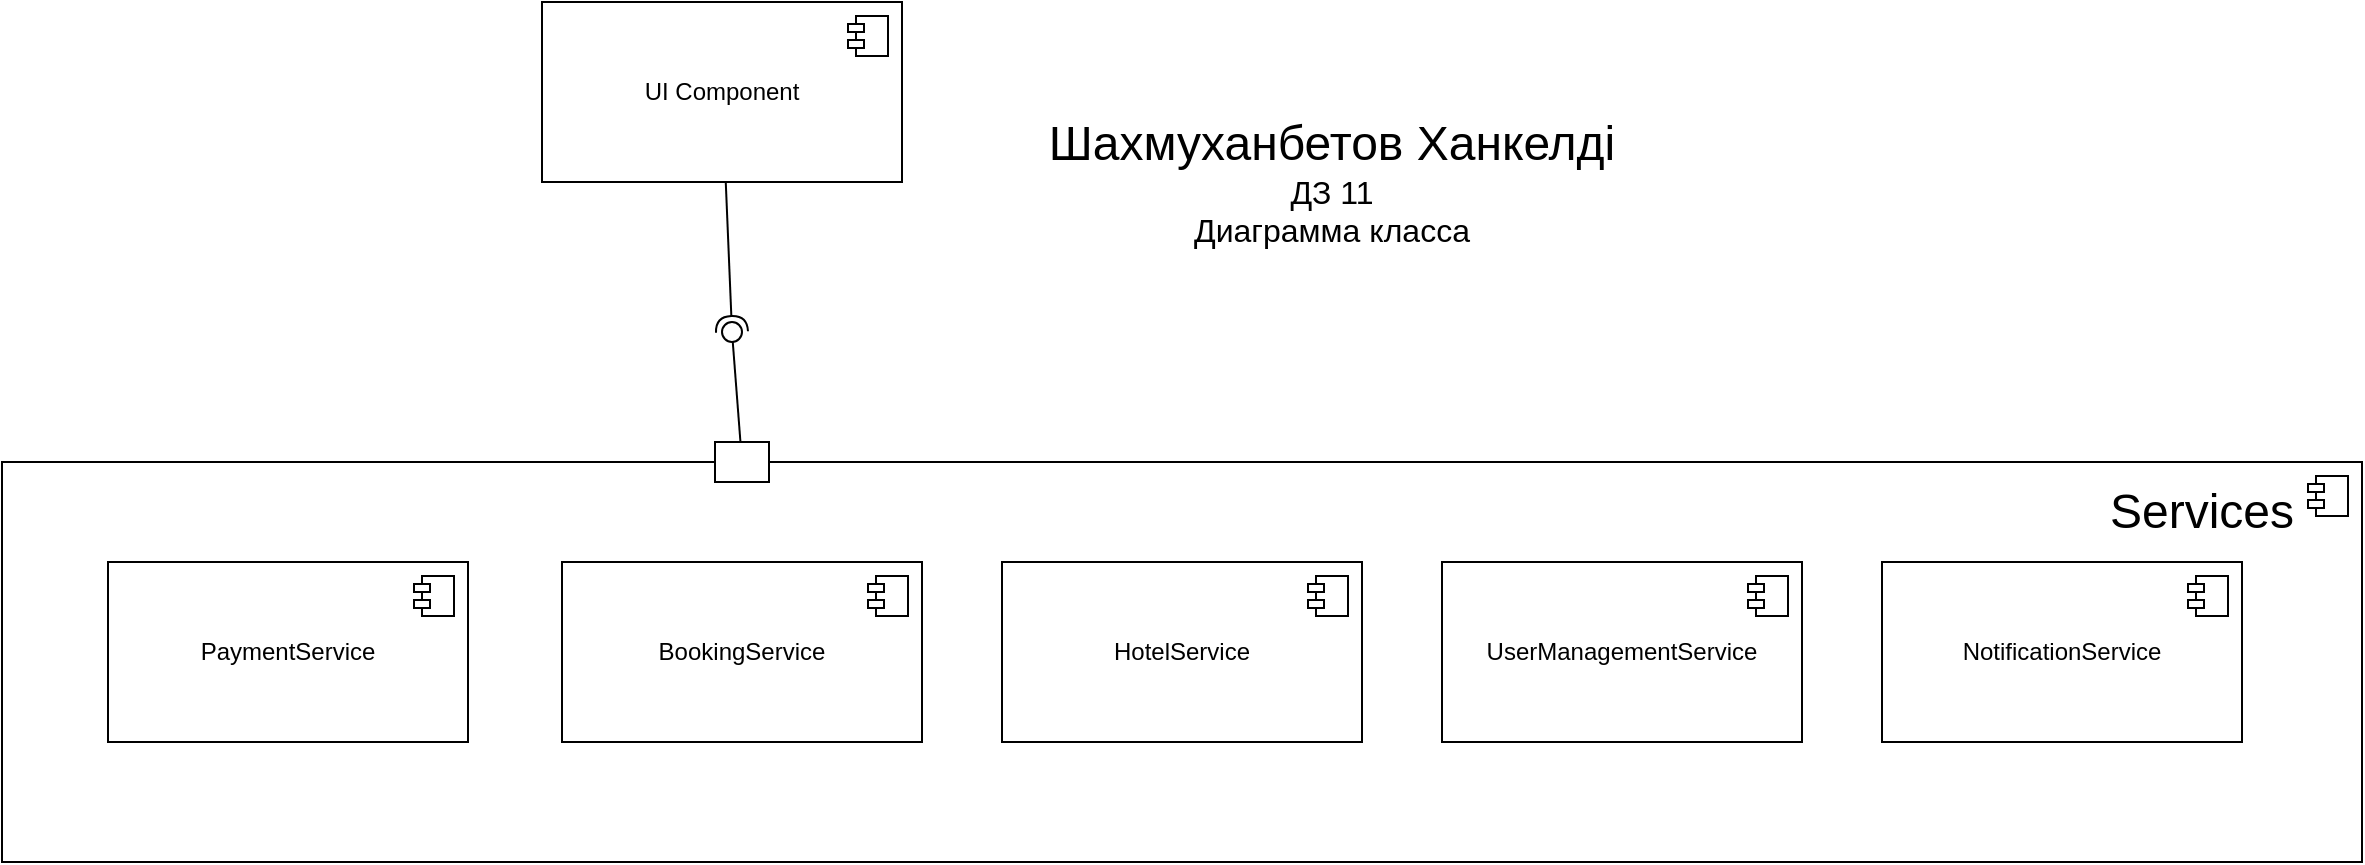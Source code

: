 <mxfile version="24.7.17">
  <diagram id="C5RBs43oDa-KdzZeNtuy" name="Page-1">
    <mxGraphModel dx="1909" dy="1129" grid="1" gridSize="10" guides="1" tooltips="1" connect="1" arrows="1" fold="1" page="1" pageScale="1" pageWidth="827" pageHeight="1169" math="0" shadow="0">
      <root>
        <mxCell id="WIyWlLk6GJQsqaUBKTNV-0" />
        <mxCell id="WIyWlLk6GJQsqaUBKTNV-1" parent="WIyWlLk6GJQsqaUBKTNV-0" />
        <mxCell id="7GwHJ8WHLpkf8yxdElzS-14" value="" style="html=1;dropTarget=0;whiteSpace=wrap;" parent="WIyWlLk6GJQsqaUBKTNV-1" vertex="1">
          <mxGeometry x="180" y="430" width="1180" height="200" as="geometry" />
        </mxCell>
        <mxCell id="7GwHJ8WHLpkf8yxdElzS-15" value="" style="shape=module;jettyWidth=8;jettyHeight=4;" parent="7GwHJ8WHLpkf8yxdElzS-14" vertex="1">
          <mxGeometry x="1" width="20" height="20" relative="1" as="geometry">
            <mxPoint x="-27" y="7" as="offset" />
          </mxGeometry>
        </mxCell>
        <mxCell id="afQVLRiH2oxlr41Mcdnj-31" value="&lt;font style=&quot;font-size: 24px;&quot;&gt;Шахмуханбетов Ханкелді&lt;/font&gt;&lt;div&gt;&lt;font size=&quot;3&quot;&gt;ДЗ 11&lt;/font&gt;&lt;/div&gt;&lt;div&gt;&lt;font size=&quot;3&quot;&gt;Диаграмма класса&lt;/font&gt;&lt;/div&gt;" style="text;html=1;align=center;verticalAlign=middle;whiteSpace=wrap;rounded=0;" parent="WIyWlLk6GJQsqaUBKTNV-1" vertex="1">
          <mxGeometry x="700" y="210" width="290" height="160" as="geometry" />
        </mxCell>
        <mxCell id="7GwHJ8WHLpkf8yxdElzS-2" value="UI Component" style="html=1;dropTarget=0;whiteSpace=wrap;" parent="WIyWlLk6GJQsqaUBKTNV-1" vertex="1">
          <mxGeometry x="450" y="200" width="180" height="90" as="geometry" />
        </mxCell>
        <mxCell id="7GwHJ8WHLpkf8yxdElzS-3" value="" style="shape=module;jettyWidth=8;jettyHeight=4;" parent="7GwHJ8WHLpkf8yxdElzS-2" vertex="1">
          <mxGeometry x="1" width="20" height="20" relative="1" as="geometry">
            <mxPoint x="-27" y="7" as="offset" />
          </mxGeometry>
        </mxCell>
        <mxCell id="7GwHJ8WHLpkf8yxdElzS-4" value="PaymentService" style="html=1;dropTarget=0;whiteSpace=wrap;" parent="WIyWlLk6GJQsqaUBKTNV-1" vertex="1">
          <mxGeometry x="233" y="480" width="180" height="90" as="geometry" />
        </mxCell>
        <mxCell id="7GwHJ8WHLpkf8yxdElzS-5" value="" style="shape=module;jettyWidth=8;jettyHeight=4;" parent="7GwHJ8WHLpkf8yxdElzS-4" vertex="1">
          <mxGeometry x="1" width="20" height="20" relative="1" as="geometry">
            <mxPoint x="-27" y="7" as="offset" />
          </mxGeometry>
        </mxCell>
        <mxCell id="7GwHJ8WHLpkf8yxdElzS-6" value="NotificationService" style="html=1;dropTarget=0;whiteSpace=wrap;" parent="WIyWlLk6GJQsqaUBKTNV-1" vertex="1">
          <mxGeometry x="1120" y="480" width="180" height="90" as="geometry" />
        </mxCell>
        <mxCell id="7GwHJ8WHLpkf8yxdElzS-7" value="" style="shape=module;jettyWidth=8;jettyHeight=4;" parent="7GwHJ8WHLpkf8yxdElzS-6" vertex="1">
          <mxGeometry x="1" width="20" height="20" relative="1" as="geometry">
            <mxPoint x="-27" y="7" as="offset" />
          </mxGeometry>
        </mxCell>
        <mxCell id="7GwHJ8WHLpkf8yxdElzS-8" value="BookingService" style="html=1;dropTarget=0;whiteSpace=wrap;" parent="WIyWlLk6GJQsqaUBKTNV-1" vertex="1">
          <mxGeometry x="460" y="480" width="180" height="90" as="geometry" />
        </mxCell>
        <mxCell id="7GwHJ8WHLpkf8yxdElzS-9" value="" style="shape=module;jettyWidth=8;jettyHeight=4;" parent="7GwHJ8WHLpkf8yxdElzS-8" vertex="1">
          <mxGeometry x="1" width="20" height="20" relative="1" as="geometry">
            <mxPoint x="-27" y="7" as="offset" />
          </mxGeometry>
        </mxCell>
        <mxCell id="7GwHJ8WHLpkf8yxdElzS-10" value="UserManagementService" style="html=1;dropTarget=0;whiteSpace=wrap;" parent="WIyWlLk6GJQsqaUBKTNV-1" vertex="1">
          <mxGeometry x="900" y="480" width="180" height="90" as="geometry" />
        </mxCell>
        <mxCell id="7GwHJ8WHLpkf8yxdElzS-11" value="" style="shape=module;jettyWidth=8;jettyHeight=4;" parent="7GwHJ8WHLpkf8yxdElzS-10" vertex="1">
          <mxGeometry x="1" width="20" height="20" relative="1" as="geometry">
            <mxPoint x="-27" y="7" as="offset" />
          </mxGeometry>
        </mxCell>
        <mxCell id="7GwHJ8WHLpkf8yxdElzS-12" value="HotelService" style="html=1;dropTarget=0;whiteSpace=wrap;" parent="WIyWlLk6GJQsqaUBKTNV-1" vertex="1">
          <mxGeometry x="680" y="480" width="180" height="90" as="geometry" />
        </mxCell>
        <mxCell id="7GwHJ8WHLpkf8yxdElzS-13" value="" style="shape=module;jettyWidth=8;jettyHeight=4;" parent="7GwHJ8WHLpkf8yxdElzS-12" vertex="1">
          <mxGeometry x="1" width="20" height="20" relative="1" as="geometry">
            <mxPoint x="-27" y="7" as="offset" />
          </mxGeometry>
        </mxCell>
        <mxCell id="7GwHJ8WHLpkf8yxdElzS-19" value="" style="rounded=0;orthogonalLoop=1;jettySize=auto;html=1;endArrow=halfCircle;endFill=0;endSize=6;strokeWidth=1;sketch=0;" parent="WIyWlLk6GJQsqaUBKTNV-1" source="7GwHJ8WHLpkf8yxdElzS-2" target="7GwHJ8WHLpkf8yxdElzS-21" edge="1">
          <mxGeometry relative="1" as="geometry">
            <mxPoint x="350" y="365" as="sourcePoint" />
          </mxGeometry>
        </mxCell>
        <mxCell id="7GwHJ8WHLpkf8yxdElzS-20" value="" style="rounded=0;orthogonalLoop=1;jettySize=auto;html=1;endArrow=oval;endFill=0;sketch=0;sourcePerimeterSpacing=0;targetPerimeterSpacing=0;endSize=10;" parent="WIyWlLk6GJQsqaUBKTNV-1" target="7GwHJ8WHLpkf8yxdElzS-21" edge="1">
          <mxGeometry relative="1" as="geometry">
            <mxPoint x="550" y="430" as="sourcePoint" />
          </mxGeometry>
        </mxCell>
        <mxCell id="7GwHJ8WHLpkf8yxdElzS-21" value="" style="ellipse;whiteSpace=wrap;html=1;align=center;aspect=fixed;fillColor=none;strokeColor=none;resizable=0;perimeter=centerPerimeter;rotatable=0;allowArrows=0;points=[];outlineConnect=1;" parent="WIyWlLk6GJQsqaUBKTNV-1" vertex="1">
          <mxGeometry x="540" y="360" width="10" height="10" as="geometry" />
        </mxCell>
        <mxCell id="7GwHJ8WHLpkf8yxdElzS-22" value="" style="rounded=0;whiteSpace=wrap;html=1;" parent="WIyWlLk6GJQsqaUBKTNV-1" vertex="1">
          <mxGeometry x="536.5" y="420" width="27" height="20" as="geometry" />
        </mxCell>
        <mxCell id="7GwHJ8WHLpkf8yxdElzS-33" value="&lt;font style=&quot;font-size: 24px;&quot;&gt;Services&lt;/font&gt;" style="text;html=1;align=center;verticalAlign=middle;whiteSpace=wrap;rounded=0;" parent="WIyWlLk6GJQsqaUBKTNV-1" vertex="1">
          <mxGeometry x="1250" y="440" width="60" height="30" as="geometry" />
        </mxCell>
      </root>
    </mxGraphModel>
  </diagram>
</mxfile>
